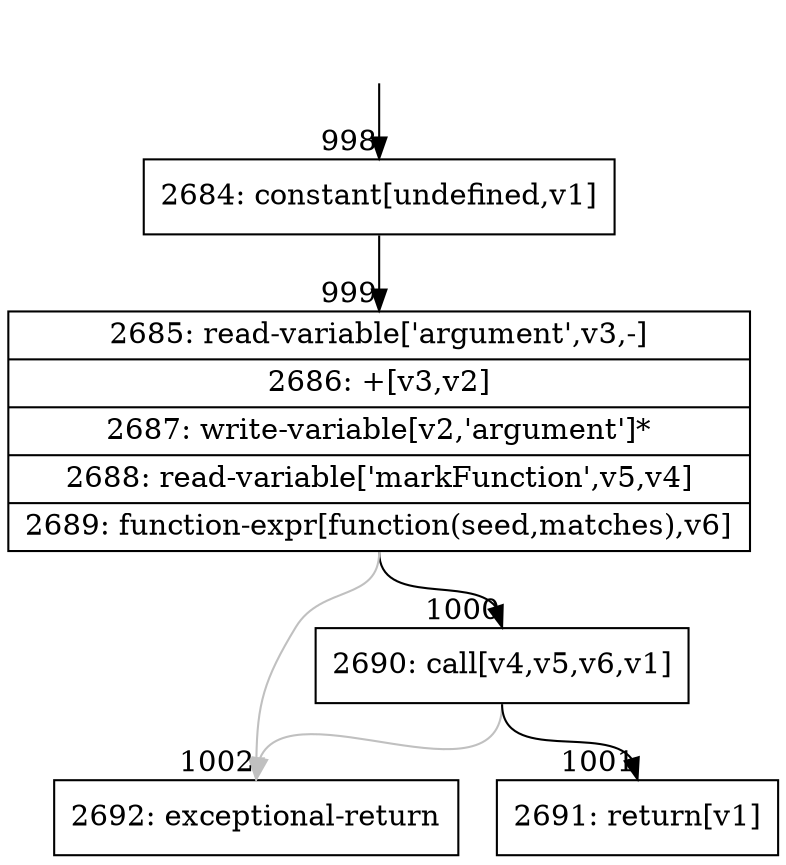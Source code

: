 digraph {
rankdir="TD"
BB_entry72[shape=none,label=""];
BB_entry72 -> BB998 [tailport=s, headport=n, headlabel="    998"]
BB998 [shape=record label="{2684: constant[undefined,v1]}" ] 
BB998 -> BB999 [tailport=s, headport=n, headlabel="      999"]
BB999 [shape=record label="{2685: read-variable['argument',v3,-]|2686: +[v3,v2]|2687: write-variable[v2,'argument']*|2688: read-variable['markFunction',v5,v4]|2689: function-expr[function(seed,matches),v6]}" ] 
BB999 -> BB1000 [tailport=s, headport=n, headlabel="      1000"]
BB999 -> BB1002 [tailport=s, headport=n, color=gray, headlabel="      1002"]
BB1000 [shape=record label="{2690: call[v4,v5,v6,v1]}" ] 
BB1000 -> BB1001 [tailport=s, headport=n, headlabel="      1001"]
BB1000 -> BB1002 [tailport=s, headport=n, color=gray]
BB1001 [shape=record label="{2691: return[v1]}" ] 
BB1002 [shape=record label="{2692: exceptional-return}" ] 
}
